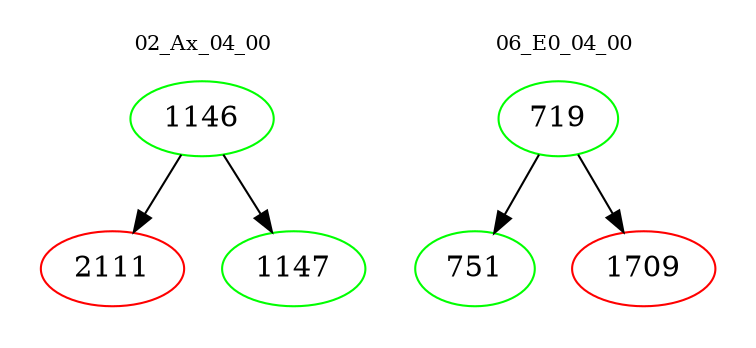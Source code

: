 digraph{
subgraph cluster_0 {
color = white
label = "02_Ax_04_00";
fontsize=10;
T0_1146 [label="1146", color="green"]
T0_1146 -> T0_2111 [color="black"]
T0_2111 [label="2111", color="red"]
T0_1146 -> T0_1147 [color="black"]
T0_1147 [label="1147", color="green"]
}
subgraph cluster_1 {
color = white
label = "06_E0_04_00";
fontsize=10;
T1_719 [label="719", color="green"]
T1_719 -> T1_751 [color="black"]
T1_751 [label="751", color="green"]
T1_719 -> T1_1709 [color="black"]
T1_1709 [label="1709", color="red"]
}
}
